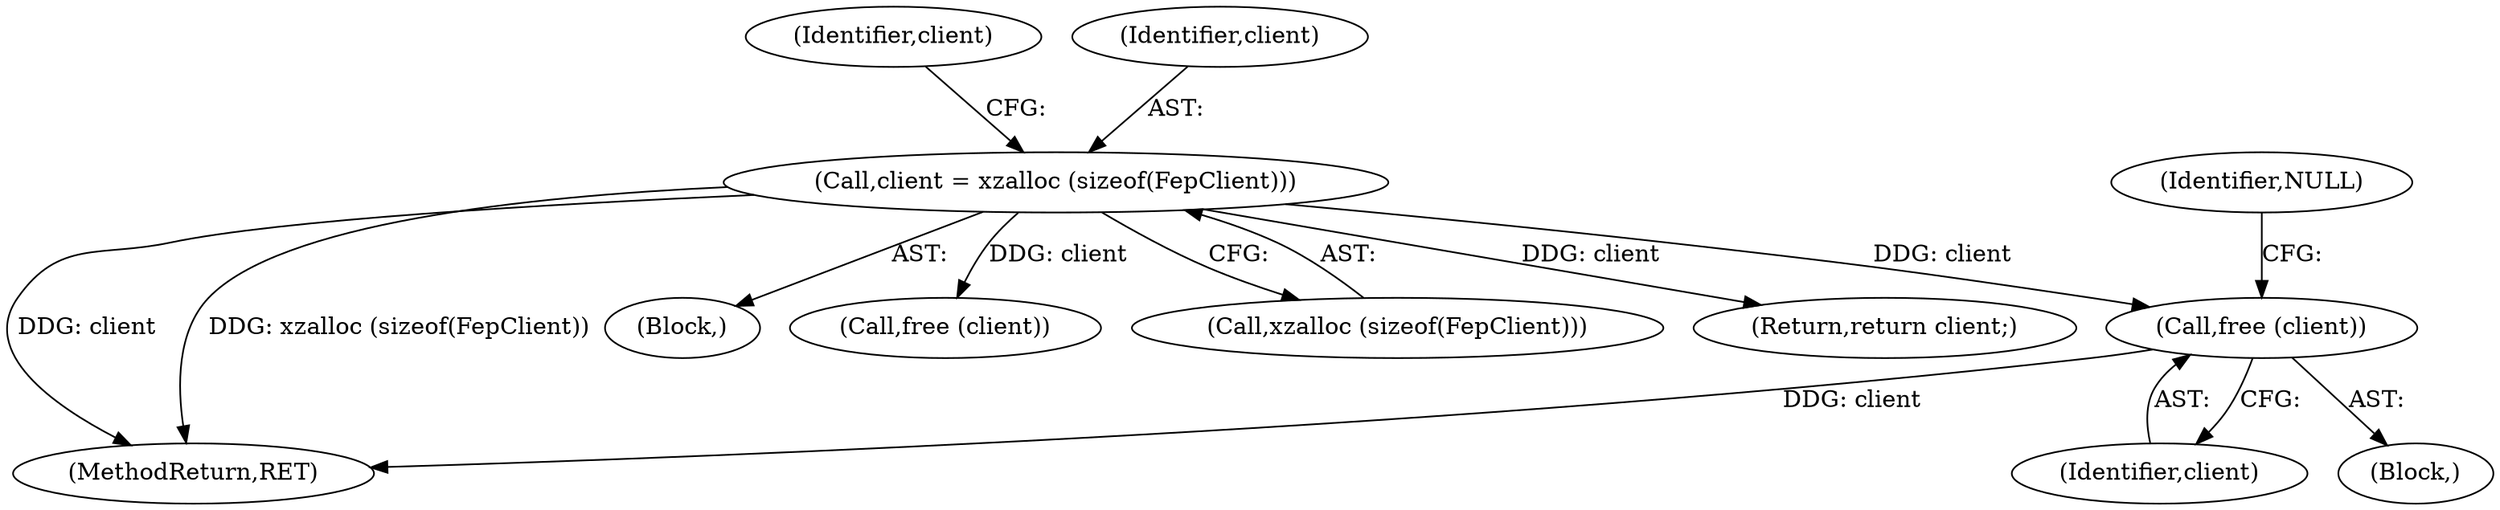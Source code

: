 digraph "0_libfep_293d9d3f_0@API" {
"1000195" [label="(Call,free (client))"];
"1000143" [label="(Call,client = xzalloc (sizeof(FepClient)))"];
"1000150" [label="(Identifier,client)"];
"1000144" [label="(Identifier,client)"];
"1000194" [label="(Block,)"];
"1000196" [label="(Identifier,client)"];
"1000225" [label="(MethodReturn,RET)"];
"1000143" [label="(Call,client = xzalloc (sizeof(FepClient)))"];
"1000102" [label="(Block,)"];
"1000198" [label="(Identifier,NULL)"];
"1000219" [label="(Call,free (client))"];
"1000145" [label="(Call,xzalloc (sizeof(FepClient)))"];
"1000195" [label="(Call,free (client))"];
"1000223" [label="(Return,return client;)"];
"1000195" -> "1000194"  [label="AST: "];
"1000195" -> "1000196"  [label="CFG: "];
"1000196" -> "1000195"  [label="AST: "];
"1000198" -> "1000195"  [label="CFG: "];
"1000195" -> "1000225"  [label="DDG: client"];
"1000143" -> "1000195"  [label="DDG: client"];
"1000143" -> "1000102"  [label="AST: "];
"1000143" -> "1000145"  [label="CFG: "];
"1000144" -> "1000143"  [label="AST: "];
"1000145" -> "1000143"  [label="AST: "];
"1000150" -> "1000143"  [label="CFG: "];
"1000143" -> "1000225"  [label="DDG: client"];
"1000143" -> "1000225"  [label="DDG: xzalloc (sizeof(FepClient))"];
"1000143" -> "1000219"  [label="DDG: client"];
"1000143" -> "1000223"  [label="DDG: client"];
}
